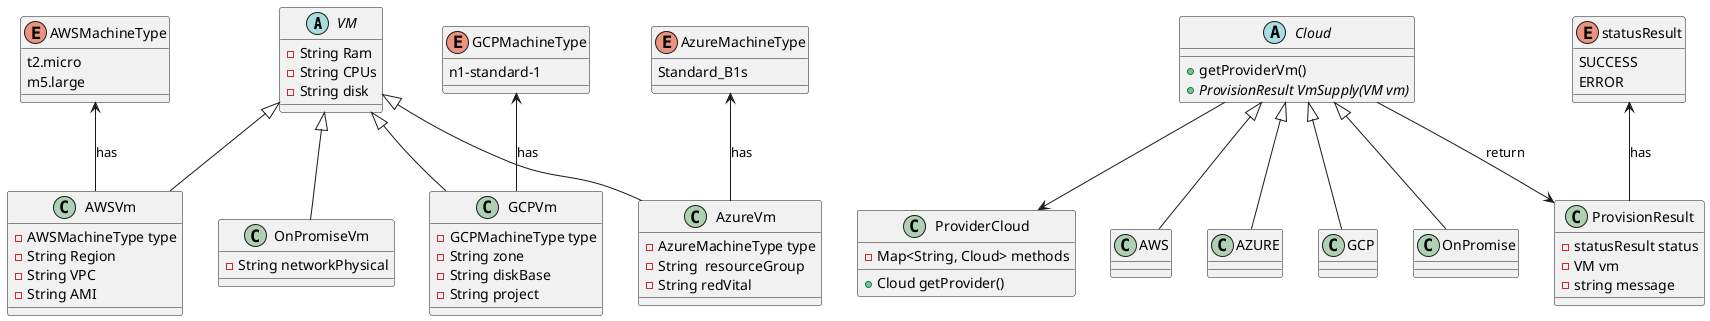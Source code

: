 @startuml cloud-factory
abstract class VM {
- String Ram
- String CPUs
- String disk
}

enum AWSMachineType{
t2.micro 
m5.large
}
enum AzureMachineType {
Standard_B1s
}
enum GCPMachineType {
n1-standard-1
}

class AWSVm {
- AWSMachineType type
- String Region
- String VPC
- String AMI
}
class AzureVm{
- AzureMachineType type
- String  resourceGroup
- String redVital
}
class GCPVm{
- GCPMachineType type
- String zone
- String diskBase
- String project
}
class OnPromiseVm{
    - String networkPhysical
}

abstract class Cloud{
+ getProviderVm()
+ {abstract} ProvisionResult VmSupply(VM vm)
}

class ProviderCloud {
    - Map<String, Cloud> methods
    + Cloud getProvider()
}

class AWS{}
class AZURE{}
class GCP{}
class OnPromise{}

Cloud <|-- AWS
Cloud <|-- GCP
Cloud <|-- AZURE
Cloud <|-- OnPromise

' AWS --> AWSVm : create
' AZURE --> AzureVm : create
' GCP --> GCPVm : create

Cloud --> ProviderCloud

VM <|-- AzureVm
VM <|-- GCPVm
VM <|-- AWSVm
VM <|-- OnPromiseVm

AzureMachineType <-- AzureVm : has
AWSMachineType <-- AWSVm : has
GCPMachineType <-- GCPVm : has 



enum statusResult {
    SUCCESS
    ERROR
}

class ProvisionResult {
    - statusResult status
    - VM vm
    - string message
}

Cloud --> ProvisionResult: return
statusResult <-- ProvisionResult : has


@enduml